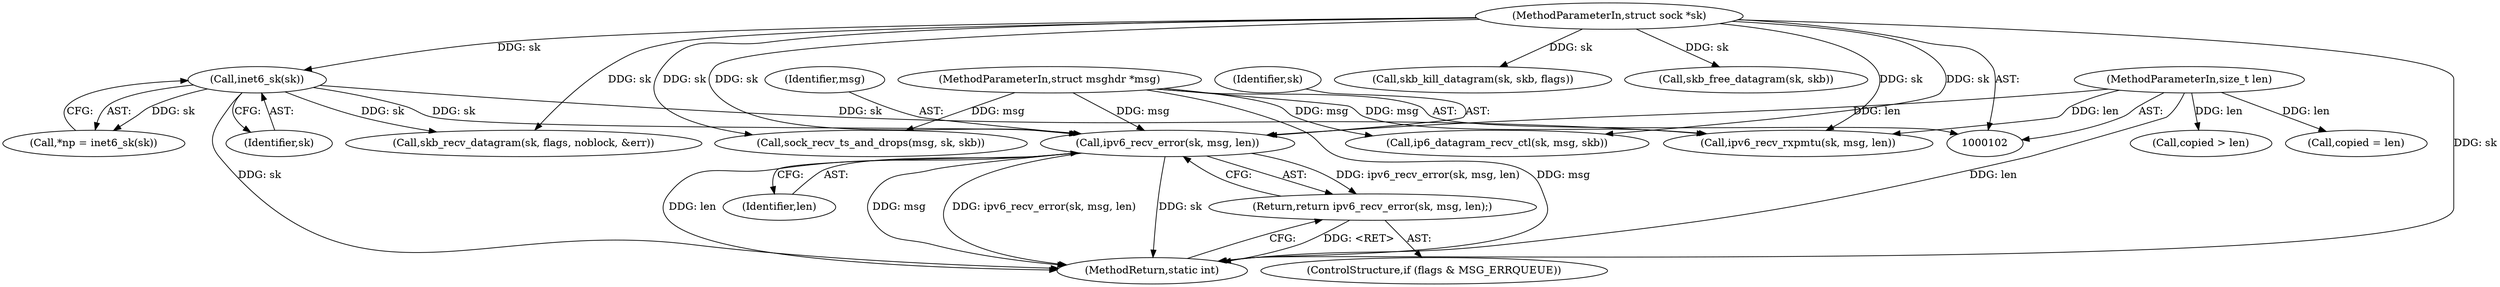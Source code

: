 digraph "0_linux_bceaa90240b6019ed73b49965eac7d167610be69_3@API" {
"1000139" [label="(Call,ipv6_recv_error(sk, msg, len))"];
"1000114" [label="(Call,inet6_sk(sk))"];
"1000104" [label="(MethodParameterIn,struct sock *sk)"];
"1000105" [label="(MethodParameterIn,struct msghdr *msg)"];
"1000106" [label="(MethodParameterIn,size_t len)"];
"1000138" [label="(Return,return ipv6_recv_error(sk, msg, len);)"];
"1000288" [label="(Call,sock_recv_ts_and_drops(msg, sk, skb))"];
"1000141" [label="(Identifier,msg)"];
"1000162" [label="(Call,skb_recv_datagram(sk, flags, noblock, &err))"];
"1000156" [label="(Call,ipv6_recv_rxpmtu(sk, msg, len))"];
"1000178" [label="(Call,copied > len)"];
"1000112" [label="(Call,*np = inet6_sk(sk))"];
"1000139" [label="(Call,ipv6_recv_error(sk, msg, len))"];
"1000105" [label="(MethodParameterIn,struct msghdr *msg)"];
"1000182" [label="(Call,copied = len)"];
"1000114" [label="(Call,inet6_sk(sk))"];
"1000115" [label="(Identifier,sk)"];
"1000337" [label="(MethodReturn,static int)"];
"1000104" [label="(MethodParameterIn,struct sock *sk)"];
"1000106" [label="(MethodParameterIn,size_t len)"];
"1000138" [label="(Return,return ipv6_recv_error(sk, msg, len);)"];
"1000298" [label="(Call,ip6_datagram_recv_ctl(sk, msg, skb))"];
"1000134" [label="(ControlStructure,if (flags & MSG_ERRQUEUE))"];
"1000322" [label="(Call,skb_kill_datagram(sk, skb, flags))"];
"1000315" [label="(Call,skb_free_datagram(sk, skb))"];
"1000140" [label="(Identifier,sk)"];
"1000142" [label="(Identifier,len)"];
"1000139" -> "1000138"  [label="AST: "];
"1000139" -> "1000142"  [label="CFG: "];
"1000140" -> "1000139"  [label="AST: "];
"1000141" -> "1000139"  [label="AST: "];
"1000142" -> "1000139"  [label="AST: "];
"1000138" -> "1000139"  [label="CFG: "];
"1000139" -> "1000337"  [label="DDG: len"];
"1000139" -> "1000337"  [label="DDG: msg"];
"1000139" -> "1000337"  [label="DDG: ipv6_recv_error(sk, msg, len)"];
"1000139" -> "1000337"  [label="DDG: sk"];
"1000139" -> "1000138"  [label="DDG: ipv6_recv_error(sk, msg, len)"];
"1000114" -> "1000139"  [label="DDG: sk"];
"1000104" -> "1000139"  [label="DDG: sk"];
"1000105" -> "1000139"  [label="DDG: msg"];
"1000106" -> "1000139"  [label="DDG: len"];
"1000114" -> "1000112"  [label="AST: "];
"1000114" -> "1000115"  [label="CFG: "];
"1000115" -> "1000114"  [label="AST: "];
"1000112" -> "1000114"  [label="CFG: "];
"1000114" -> "1000337"  [label="DDG: sk"];
"1000114" -> "1000112"  [label="DDG: sk"];
"1000104" -> "1000114"  [label="DDG: sk"];
"1000114" -> "1000156"  [label="DDG: sk"];
"1000114" -> "1000162"  [label="DDG: sk"];
"1000104" -> "1000102"  [label="AST: "];
"1000104" -> "1000337"  [label="DDG: sk"];
"1000104" -> "1000156"  [label="DDG: sk"];
"1000104" -> "1000162"  [label="DDG: sk"];
"1000104" -> "1000288"  [label="DDG: sk"];
"1000104" -> "1000298"  [label="DDG: sk"];
"1000104" -> "1000315"  [label="DDG: sk"];
"1000104" -> "1000322"  [label="DDG: sk"];
"1000105" -> "1000102"  [label="AST: "];
"1000105" -> "1000337"  [label="DDG: msg"];
"1000105" -> "1000156"  [label="DDG: msg"];
"1000105" -> "1000288"  [label="DDG: msg"];
"1000105" -> "1000298"  [label="DDG: msg"];
"1000106" -> "1000102"  [label="AST: "];
"1000106" -> "1000337"  [label="DDG: len"];
"1000106" -> "1000156"  [label="DDG: len"];
"1000106" -> "1000178"  [label="DDG: len"];
"1000106" -> "1000182"  [label="DDG: len"];
"1000138" -> "1000134"  [label="AST: "];
"1000337" -> "1000138"  [label="CFG: "];
"1000138" -> "1000337"  [label="DDG: <RET>"];
}
